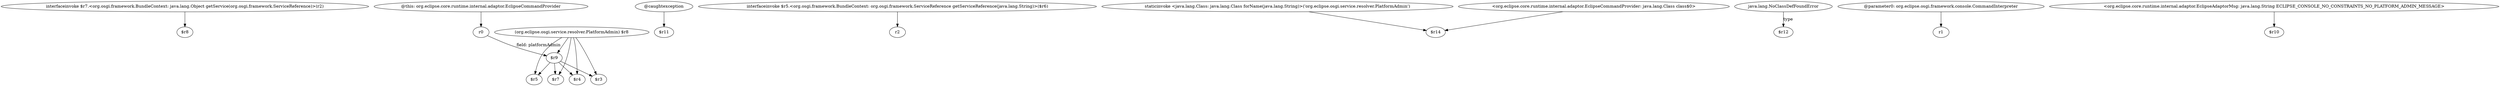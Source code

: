 digraph g {
0[label="interfaceinvoke $r7.<org.osgi.framework.BundleContext: java.lang.Object getService(org.osgi.framework.ServiceReference)>(r2)"]
1[label="$r8"]
0->1[label=""]
2[label="$r9"]
3[label="$r4"]
2->3[label=""]
4[label="(org.eclipse.osgi.service.resolver.PlatformAdmin) $r8"]
5[label="$r3"]
4->5[label=""]
6[label="@caughtexception"]
7[label="$r11"]
6->7[label=""]
8[label="@this: org.eclipse.core.runtime.internal.adaptor.EclipseCommandProvider"]
9[label="r0"]
8->9[label=""]
4->2[label=""]
10[label="interfaceinvoke $r5.<org.osgi.framework.BundleContext: org.osgi.framework.ServiceReference getServiceReference(java.lang.String)>($r6)"]
11[label="r2"]
10->11[label=""]
9->2[label="field: platformAdmin"]
12[label="$r5"]
2->12[label=""]
13[label="staticinvoke <java.lang.Class: java.lang.Class forName(java.lang.String)>('org.eclipse.osgi.service.resolver.PlatformAdmin')"]
14[label="$r14"]
13->14[label=""]
15[label="<org.eclipse.core.runtime.internal.adaptor.EclipseCommandProvider: java.lang.Class class$0>"]
15->14[label=""]
16[label="$r7"]
4->16[label=""]
17[label="java.lang.NoClassDefFoundError"]
18[label="$r12"]
17->18[label="type"]
2->5[label=""]
4->12[label=""]
19[label="@parameter0: org.eclipse.osgi.framework.console.CommandInterpreter"]
20[label="r1"]
19->20[label=""]
2->16[label=""]
4->3[label=""]
21[label="<org.eclipse.core.runtime.internal.adaptor.EclipseAdaptorMsg: java.lang.String ECLIPSE_CONSOLE_NO_CONSTRAINTS_NO_PLATFORM_ADMIN_MESSAGE>"]
22[label="$r10"]
21->22[label=""]
}